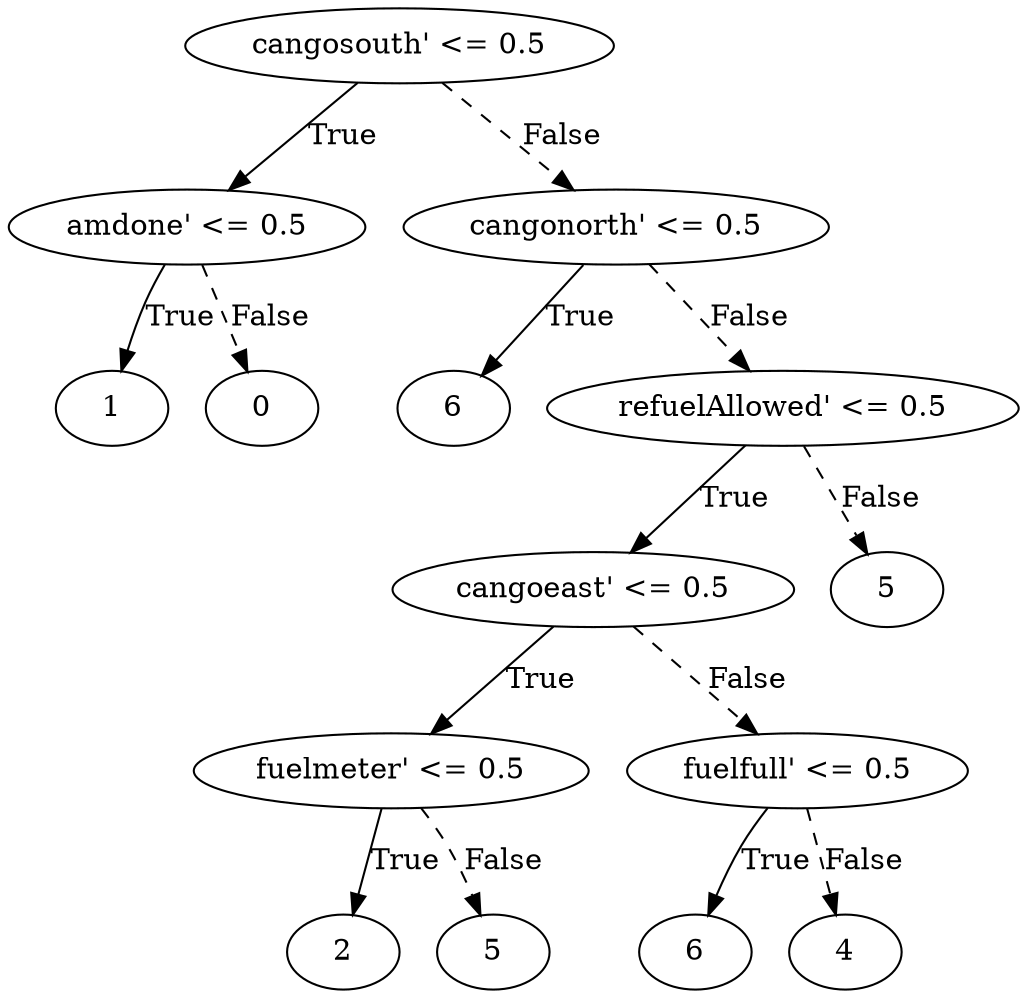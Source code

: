 digraph {
0 [label="cangosouth' <= 0.5"];
1 [label="amdone' <= 0.5"];
2 [label="1"];
1 -> 2 [label="True"];
3 [label="0"];
1 -> 3 [style="dashed", label="False"];
0 -> 1 [label="True"];
4 [label="cangonorth' <= 0.5"];
5 [label="6"];
4 -> 5 [label="True"];
6 [label="refuelAllowed' <= 0.5"];
7 [label="cangoeast' <= 0.5"];
8 [label="fuelmeter' <= 0.5"];
9 [label="2"];
8 -> 9 [label="True"];
10 [label="5"];
8 -> 10 [style="dashed", label="False"];
7 -> 8 [label="True"];
11 [label="fuelfull' <= 0.5"];
12 [label="6"];
11 -> 12 [label="True"];
13 [label="4"];
11 -> 13 [style="dashed", label="False"];
7 -> 11 [style="dashed", label="False"];
6 -> 7 [label="True"];
14 [label="5"];
6 -> 14 [style="dashed", label="False"];
4 -> 6 [style="dashed", label="False"];
0 -> 4 [style="dashed", label="False"];

}